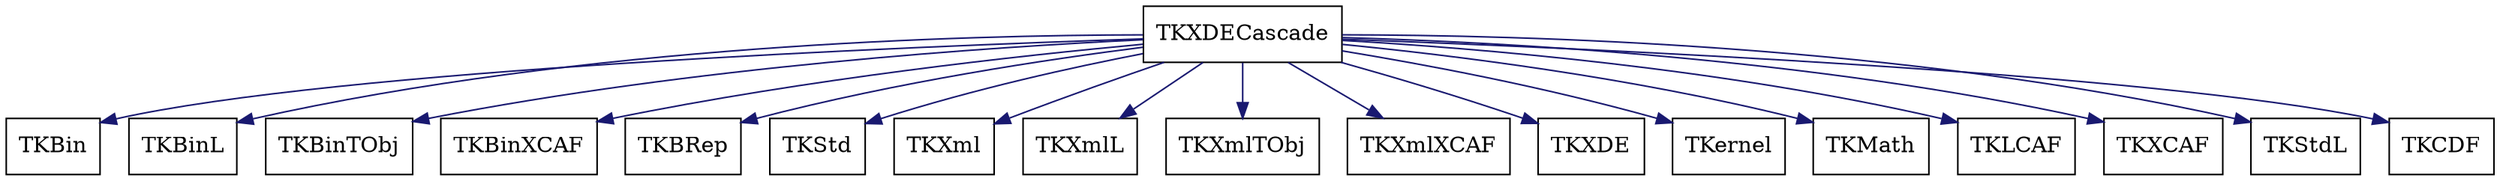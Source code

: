 digraph schema_TKXDECascade
{
	TKXDECascade [ URL = "toolkit_tkxdecascade.html", shape = box ]
	TKBin [ URL = "toolkit_tkbin.html" , shape = box ]
	TKXDECascade -> TKBin [ color = "midnightblue", style = "solid" ]
	TKBinL [ URL = "toolkit_tkbinl.html" , shape = box ]
	TKXDECascade -> TKBinL [ color = "midnightblue", style = "solid" ]
	TKBinTObj [ URL = "toolkit_tkbintobj.html" , shape = box ]
	TKXDECascade -> TKBinTObj [ color = "midnightblue", style = "solid" ]
	TKBinXCAF [ URL = "toolkit_tkbinxcaf.html" , shape = box ]
	TKXDECascade -> TKBinXCAF [ color = "midnightblue", style = "solid" ]
	TKBRep [ URL = "toolkit_tkbrep.html" , shape = box ]
	TKXDECascade -> TKBRep [ color = "midnightblue", style = "solid" ]
	TKStd [ URL = "toolkit_tkstd.html" , shape = box ]
	TKXDECascade -> TKStd [ color = "midnightblue", style = "solid" ]
	TKXml [ URL = "toolkit_tkxml.html" , shape = box ]
	TKXDECascade -> TKXml [ color = "midnightblue", style = "solid" ]
	TKXmlL [ URL = "toolkit_tkxmll.html" , shape = box ]
	TKXDECascade -> TKXmlL [ color = "midnightblue", style = "solid" ]
	TKXmlTObj [ URL = "toolkit_tkxmltobj.html" , shape = box ]
	TKXDECascade -> TKXmlTObj [ color = "midnightblue", style = "solid" ]
	TKXmlXCAF [ URL = "toolkit_tkxmlxcaf.html" , shape = box ]
	TKXDECascade -> TKXmlXCAF [ color = "midnightblue", style = "solid" ]
	TKXDE [ URL = "toolkit_tkxde.html" , shape = box ]
	TKXDECascade -> TKXDE [ color = "midnightblue", style = "solid" ]
	TKernel [ URL = "toolkit_tkernel.html" , shape = box ]
	TKXDECascade -> TKernel [ color = "midnightblue", style = "solid" ]
	TKMath [ URL = "toolkit_tkmath.html" , shape = box ]
	TKXDECascade -> TKMath [ color = "midnightblue", style = "solid" ]
	TKLCAF [ URL = "toolkit_tklcaf.html" , shape = box ]
	TKXDECascade -> TKLCAF [ color = "midnightblue", style = "solid" ]
	TKXCAF [ URL = "toolkit_tkxcaf.html" , shape = box ]
	TKXDECascade -> TKXCAF [ color = "midnightblue", style = "solid" ]
	TKStdL [ URL = "toolkit_tkstdl.html" , shape = box ]
	TKXDECascade -> TKStdL [ color = "midnightblue", style = "solid" ]
	TKCDF [ URL = "toolkit_tkcdf.html" , shape = box ]
	TKXDECascade -> TKCDF [ color = "midnightblue", style = "solid" ]
	aspect = 1
}
